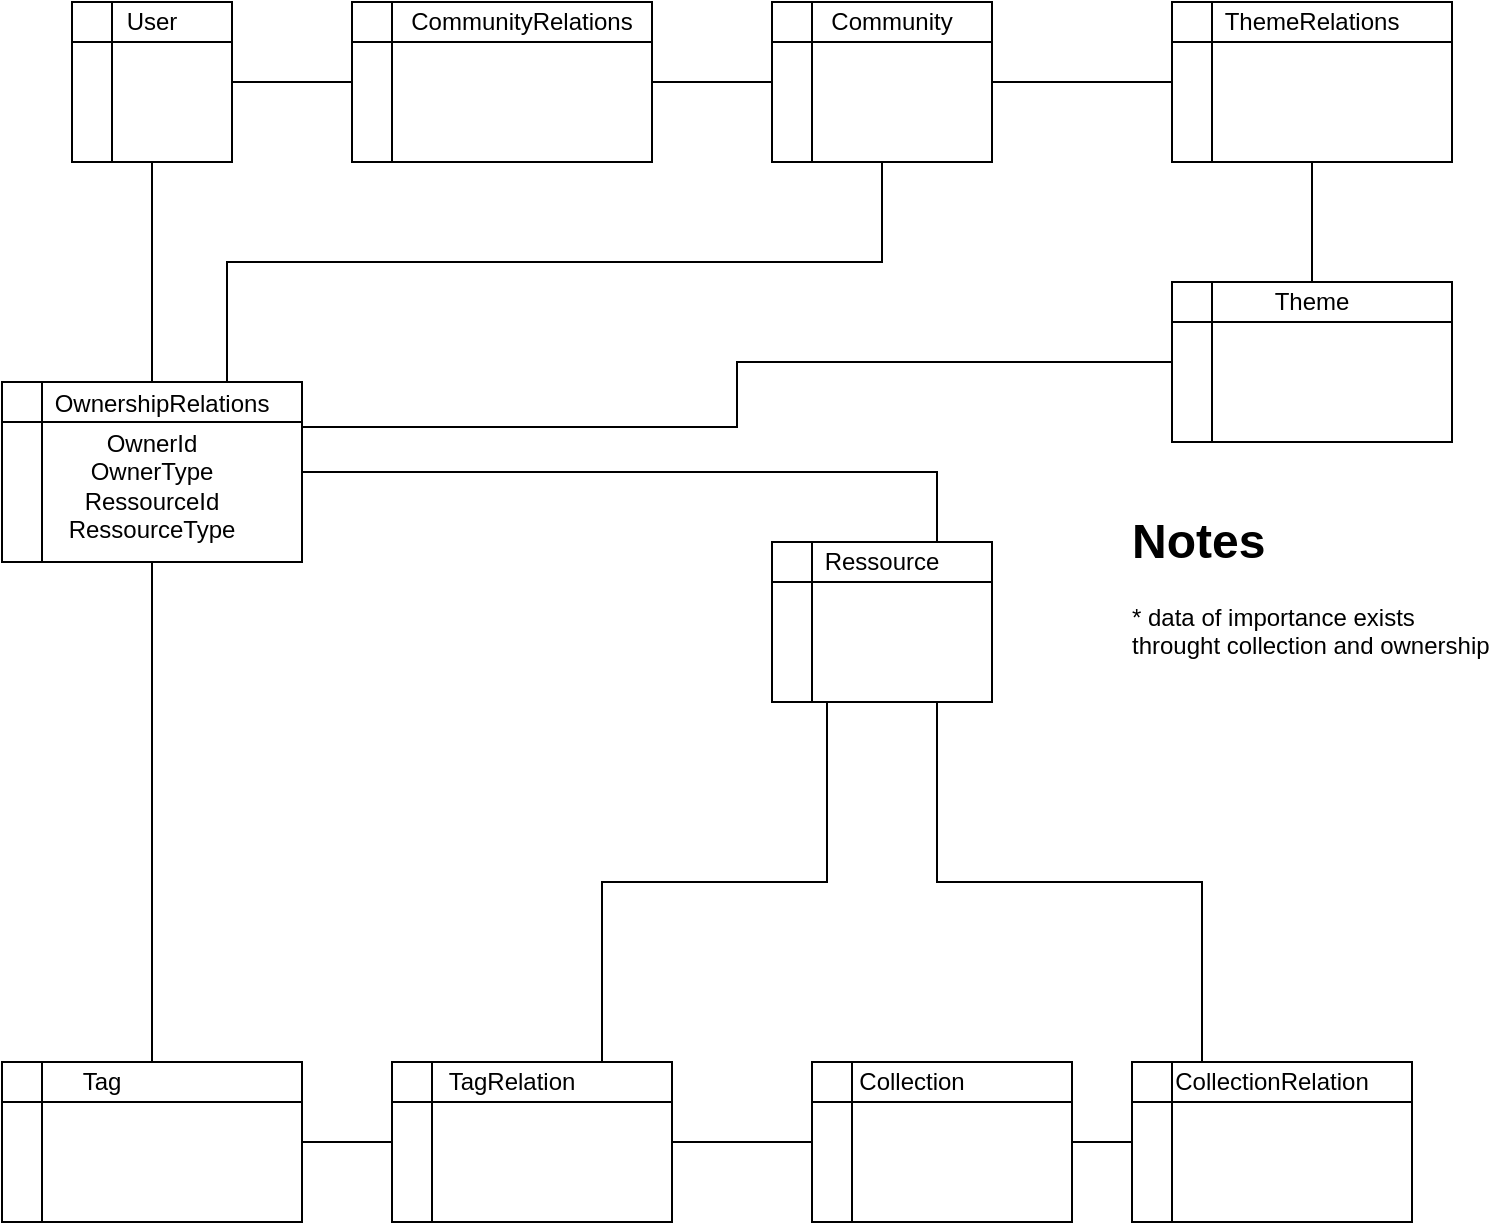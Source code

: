<mxfile version="12.4.2" type="device" pages="4"><diagram id="v6N8Vq3BSwRtMT5j_dZA" name="single-ownership-table"><mxGraphModel dx="1422" dy="816" grid="1" gridSize="10" guides="1" tooltips="1" connect="1" arrows="0" fold="1" page="1" pageScale="1" pageWidth="850" pageHeight="1100" math="0" shadow="0"><root><mxCell id="0"/><mxCell id="1" parent="0"/><mxCell id="pqWX5kSdpRj_YecCh8Ye-24" style="edgeStyle=orthogonalEdgeStyle;rounded=0;orthogonalLoop=1;jettySize=auto;html=1;entryX=0;entryY=0.5;entryDx=0;entryDy=0;endArrow=none;endFill=0;" parent="1" source="pqWX5kSdpRj_YecCh8Ye-12" target="pqWX5kSdpRj_YecCh8Ye-22" edge="1"><mxGeometry relative="1" as="geometry"/></mxCell><mxCell id="pqWX5kSdpRj_YecCh8Ye-16" style="edgeStyle=orthogonalEdgeStyle;rounded=0;orthogonalLoop=1;jettySize=auto;html=1;exitX=0;exitY=0.5;exitDx=0;exitDy=0;entryX=1;entryY=0.5;entryDx=0;entryDy=0;endArrow=none;endFill=0;" parent="1" source="pqWX5kSdpRj_YecCh8Ye-14" target="pqWX5kSdpRj_YecCh8Ye-2" edge="1"><mxGeometry relative="1" as="geometry"/></mxCell><mxCell id="pqWX5kSdpRj_YecCh8Ye-17" style="edgeStyle=orthogonalEdgeStyle;rounded=0;orthogonalLoop=1;jettySize=auto;html=1;exitX=1;exitY=0.5;exitDx=0;exitDy=0;entryX=0;entryY=0.5;entryDx=0;entryDy=0;endArrow=none;endFill=0;" parent="1" source="pqWX5kSdpRj_YecCh8Ye-14" target="pqWX5kSdpRj_YecCh8Ye-12" edge="1"><mxGeometry relative="1" as="geometry"/></mxCell><mxCell id="pqWX5kSdpRj_YecCh8Ye-25" style="edgeStyle=orthogonalEdgeStyle;rounded=0;orthogonalLoop=1;jettySize=auto;html=1;entryX=0.75;entryY=0;entryDx=0;entryDy=0;endArrow=none;endFill=0;" parent="1" source="pqWX5kSdpRj_YecCh8Ye-22" target="pqWX5kSdpRj_YecCh8Ye-19" edge="1"><mxGeometry relative="1" as="geometry"><Array as="points"><mxPoint x="740" y="180"/></Array></mxGeometry></mxCell><mxCell id="pqWX5kSdpRj_YecCh8Ye-37" value="" style="group" parent="1" vertex="1" connectable="0"><mxGeometry x="470" y="10" width="110" height="80" as="geometry"/></mxCell><mxCell id="pqWX5kSdpRj_YecCh8Ye-12" value="" style="shape=internalStorage;whiteSpace=wrap;html=1;backgroundOutline=1;" parent="pqWX5kSdpRj_YecCh8Ye-37" vertex="1"><mxGeometry width="110" height="80" as="geometry"/></mxCell><mxCell id="pqWX5kSdpRj_YecCh8Ye-13" value="Community" style="text;html=1;strokeColor=none;fillColor=none;align=center;verticalAlign=middle;whiteSpace=wrap;rounded=0;" parent="pqWX5kSdpRj_YecCh8Ye-37" vertex="1"><mxGeometry x="40" width="40" height="20" as="geometry"/></mxCell><mxCell id="pqWX5kSdpRj_YecCh8Ye-38" value="" style="group" parent="1" vertex="1" connectable="0"><mxGeometry x="260" y="10" width="150" height="80" as="geometry"/></mxCell><mxCell id="pqWX5kSdpRj_YecCh8Ye-14" value="" style="shape=internalStorage;whiteSpace=wrap;html=1;backgroundOutline=1;" parent="pqWX5kSdpRj_YecCh8Ye-38" vertex="1"><mxGeometry width="150" height="80" as="geometry"/></mxCell><mxCell id="pqWX5kSdpRj_YecCh8Ye-15" value="CommunityRelations" style="text;html=1;strokeColor=none;fillColor=none;align=center;verticalAlign=middle;whiteSpace=wrap;rounded=0;" parent="pqWX5kSdpRj_YecCh8Ye-38" vertex="1"><mxGeometry x="65" width="40" height="20" as="geometry"/></mxCell><mxCell id="pqWX5kSdpRj_YecCh8Ye-39" value="" style="group" parent="1" vertex="1" connectable="0"><mxGeometry x="120" y="10" width="80" height="80" as="geometry"/></mxCell><mxCell id="pqWX5kSdpRj_YecCh8Ye-2" value="" style="shape=internalStorage;whiteSpace=wrap;html=1;backgroundOutline=1;" parent="pqWX5kSdpRj_YecCh8Ye-39" vertex="1"><mxGeometry width="80" height="80" as="geometry"/></mxCell><mxCell id="pqWX5kSdpRj_YecCh8Ye-3" value="User" style="text;html=1;strokeColor=none;fillColor=none;align=center;verticalAlign=middle;whiteSpace=wrap;rounded=0;" parent="pqWX5kSdpRj_YecCh8Ye-39" vertex="1"><mxGeometry x="20" width="40" height="20" as="geometry"/></mxCell><mxCell id="pqWX5kSdpRj_YecCh8Ye-40" value="" style="group" parent="1" vertex="1" connectable="0"><mxGeometry x="670" y="10" width="140" height="80" as="geometry"/></mxCell><mxCell id="pqWX5kSdpRj_YecCh8Ye-22" value="" style="shape=internalStorage;whiteSpace=wrap;html=1;backgroundOutline=1;" parent="pqWX5kSdpRj_YecCh8Ye-40" vertex="1"><mxGeometry width="140" height="80" as="geometry"/></mxCell><mxCell id="pqWX5kSdpRj_YecCh8Ye-23" value="ThemeRelations" style="text;html=1;strokeColor=none;fillColor=none;align=center;verticalAlign=middle;whiteSpace=wrap;rounded=0;" parent="pqWX5kSdpRj_YecCh8Ye-40" vertex="1"><mxGeometry x="50" width="40" height="20" as="geometry"/></mxCell><mxCell id="pqWX5kSdpRj_YecCh8Ye-41" value="" style="group" parent="1" vertex="1" connectable="0"><mxGeometry x="670" y="150" width="140" height="80" as="geometry"/></mxCell><mxCell id="pqWX5kSdpRj_YecCh8Ye-18" value="" style="shape=internalStorage;whiteSpace=wrap;html=1;backgroundOutline=1;" parent="pqWX5kSdpRj_YecCh8Ye-41" vertex="1"><mxGeometry width="140" height="80" as="geometry"/></mxCell><mxCell id="pqWX5kSdpRj_YecCh8Ye-19" value="Theme" style="text;html=1;strokeColor=none;fillColor=none;align=center;verticalAlign=middle;whiteSpace=wrap;rounded=0;" parent="pqWX5kSdpRj_YecCh8Ye-41" vertex="1"><mxGeometry x="50" width="40" height="20" as="geometry"/></mxCell><mxCell id="pqWX5kSdpRj_YecCh8Ye-65" style="edgeStyle=orthogonalEdgeStyle;rounded=0;orthogonalLoop=1;jettySize=auto;html=1;exitX=0.75;exitY=0;exitDx=0;exitDy=0;entryX=0.5;entryY=0;entryDx=0;entryDy=0;endArrow=none;endFill=0;" parent="pqWX5kSdpRj_YecCh8Ye-41" source="pqWX5kSdpRj_YecCh8Ye-19" target="pqWX5kSdpRj_YecCh8Ye-19" edge="1"><mxGeometry relative="1" as="geometry"/></mxCell><mxCell id="pqWX5kSdpRj_YecCh8Ye-44" value="" style="group" parent="1" vertex="1" connectable="0"><mxGeometry x="650" y="540" width="140" height="80" as="geometry"/></mxCell><mxCell id="pqWX5kSdpRj_YecCh8Ye-32" value="" style="shape=internalStorage;whiteSpace=wrap;html=1;backgroundOutline=1;" parent="pqWX5kSdpRj_YecCh8Ye-44" vertex="1"><mxGeometry width="140" height="80" as="geometry"/></mxCell><mxCell id="pqWX5kSdpRj_YecCh8Ye-33" value="CollectionRelation" style="text;html=1;strokeColor=none;fillColor=none;align=center;verticalAlign=middle;whiteSpace=wrap;rounded=0;" parent="pqWX5kSdpRj_YecCh8Ye-44" vertex="1"><mxGeometry x="50" width="40" height="20" as="geometry"/></mxCell><mxCell id="pqWX5kSdpRj_YecCh8Ye-45" value="" style="group" parent="1" vertex="1" connectable="0"><mxGeometry x="490" y="540" width="130" height="80" as="geometry"/></mxCell><mxCell id="pqWX5kSdpRj_YecCh8Ye-30" value="" style="shape=internalStorage;whiteSpace=wrap;html=1;backgroundOutline=1;" parent="pqWX5kSdpRj_YecCh8Ye-45" vertex="1"><mxGeometry width="130" height="80" as="geometry"/></mxCell><mxCell id="pqWX5kSdpRj_YecCh8Ye-31" value="Collection" style="text;html=1;strokeColor=none;fillColor=none;align=center;verticalAlign=middle;whiteSpace=wrap;rounded=0;" parent="pqWX5kSdpRj_YecCh8Ye-45" vertex="1"><mxGeometry x="30" width="40" height="20" as="geometry"/></mxCell><mxCell id="pqWX5kSdpRj_YecCh8Ye-46" value="" style="group" parent="1" vertex="1" connectable="0"><mxGeometry x="280" y="540" width="140" height="80" as="geometry"/></mxCell><mxCell id="pqWX5kSdpRj_YecCh8Ye-28" value="" style="shape=internalStorage;whiteSpace=wrap;html=1;backgroundOutline=1;" parent="pqWX5kSdpRj_YecCh8Ye-46" vertex="1"><mxGeometry width="140" height="80" as="geometry"/></mxCell><mxCell id="pqWX5kSdpRj_YecCh8Ye-29" value="TagRelation" style="text;html=1;strokeColor=none;fillColor=none;align=center;verticalAlign=middle;whiteSpace=wrap;rounded=0;" parent="pqWX5kSdpRj_YecCh8Ye-46" vertex="1"><mxGeometry x="40" width="40" height="20" as="geometry"/></mxCell><mxCell id="pqWX5kSdpRj_YecCh8Ye-47" value="" style="group" parent="1" vertex="1" connectable="0"><mxGeometry x="85" y="540" width="150" height="80" as="geometry"/></mxCell><mxCell id="pqWX5kSdpRj_YecCh8Ye-26" value="" style="shape=internalStorage;whiteSpace=wrap;html=1;backgroundOutline=1;" parent="pqWX5kSdpRj_YecCh8Ye-47" vertex="1"><mxGeometry width="150" height="80" as="geometry"/></mxCell><mxCell id="pqWX5kSdpRj_YecCh8Ye-27" value="Tag" style="text;html=1;strokeColor=none;fillColor=none;align=center;verticalAlign=middle;whiteSpace=wrap;rounded=0;" parent="pqWX5kSdpRj_YecCh8Ye-47" vertex="1"><mxGeometry x="30" width="40" height="20" as="geometry"/></mxCell><mxCell id="pqWX5kSdpRj_YecCh8Ye-52" style="edgeStyle=orthogonalEdgeStyle;rounded=0;orthogonalLoop=1;jettySize=auto;html=1;exitX=0;exitY=0.5;exitDx=0;exitDy=0;entryX=1;entryY=0.5;entryDx=0;entryDy=0;endArrow=none;endFill=0;" parent="1" source="pqWX5kSdpRj_YecCh8Ye-32" target="pqWX5kSdpRj_YecCh8Ye-30" edge="1"><mxGeometry relative="1" as="geometry"/></mxCell><mxCell id="pqWX5kSdpRj_YecCh8Ye-54" style="edgeStyle=orthogonalEdgeStyle;rounded=0;orthogonalLoop=1;jettySize=auto;html=1;exitX=0.25;exitY=0;exitDx=0;exitDy=0;entryX=0.75;entryY=1;entryDx=0;entryDy=0;endArrow=none;endFill=0;" parent="1" source="pqWX5kSdpRj_YecCh8Ye-32" target="pqWX5kSdpRj_YecCh8Ye-4" edge="1"><mxGeometry relative="1" as="geometry"/></mxCell><mxCell id="pqWX5kSdpRj_YecCh8Ye-55" style="edgeStyle=orthogonalEdgeStyle;rounded=0;orthogonalLoop=1;jettySize=auto;html=1;exitX=0.25;exitY=1;exitDx=0;exitDy=0;entryX=0.75;entryY=0;entryDx=0;entryDy=0;endArrow=none;endFill=0;" parent="1" source="pqWX5kSdpRj_YecCh8Ye-4" target="pqWX5kSdpRj_YecCh8Ye-28" edge="1"><mxGeometry relative="1" as="geometry"/></mxCell><mxCell id="pqWX5kSdpRj_YecCh8Ye-56" style="edgeStyle=orthogonalEdgeStyle;rounded=0;orthogonalLoop=1;jettySize=auto;html=1;exitX=1;exitY=0.5;exitDx=0;exitDy=0;entryX=0;entryY=0.5;entryDx=0;entryDy=0;endArrow=none;endFill=0;" parent="1" source="pqWX5kSdpRj_YecCh8Ye-28" target="pqWX5kSdpRj_YecCh8Ye-30" edge="1"><mxGeometry relative="1" as="geometry"/></mxCell><mxCell id="pqWX5kSdpRj_YecCh8Ye-57" style="edgeStyle=orthogonalEdgeStyle;rounded=0;orthogonalLoop=1;jettySize=auto;html=1;exitX=1;exitY=0.5;exitDx=0;exitDy=0;entryX=0;entryY=0.5;entryDx=0;entryDy=0;endArrow=none;endFill=0;" parent="1" source="pqWX5kSdpRj_YecCh8Ye-26" target="pqWX5kSdpRj_YecCh8Ye-28" edge="1"><mxGeometry relative="1" as="geometry"/></mxCell><mxCell id="pqWX5kSdpRj_YecCh8Ye-64" value="&lt;h1&gt;Notes&lt;/h1&gt;&lt;p&gt;* data of importance exists throught collection and ownership&lt;/p&gt;" style="text;html=1;strokeColor=none;fillColor=none;spacing=5;spacingTop=-20;whiteSpace=wrap;overflow=hidden;rounded=0;" parent="1" vertex="1"><mxGeometry x="645" y="260" width="190" height="120" as="geometry"/></mxCell><mxCell id="nQwYgW4W9R_cIeJfVLbZ-4" value="" style="group" parent="1" vertex="1" connectable="0"><mxGeometry x="85" y="200" width="150" height="90" as="geometry"/></mxCell><mxCell id="nQwYgW4W9R_cIeJfVLbZ-3" value="" style="group" parent="nQwYgW4W9R_cIeJfVLbZ-4" vertex="1" connectable="0"><mxGeometry width="150" height="90" as="geometry"/></mxCell><mxCell id="nQwYgW4W9R_cIeJfVLbZ-1" value="&lt;br&gt;OwnerId&lt;br&gt;OwnerType&lt;br&gt;RessourceId&lt;br&gt;RessourceType" style="shape=internalStorage;whiteSpace=wrap;html=1;backgroundOutline=1;" parent="nQwYgW4W9R_cIeJfVLbZ-3" vertex="1"><mxGeometry width="150" height="90" as="geometry"/></mxCell><mxCell id="nQwYgW4W9R_cIeJfVLbZ-2" value="OwnershipRelations" style="text;html=1;strokeColor=none;fillColor=none;align=center;verticalAlign=middle;whiteSpace=wrap;rounded=0;" parent="nQwYgW4W9R_cIeJfVLbZ-3" vertex="1"><mxGeometry x="60" width="40" height="22.5" as="geometry"/></mxCell><mxCell id="nQwYgW4W9R_cIeJfVLbZ-5" style="edgeStyle=orthogonalEdgeStyle;rounded=0;orthogonalLoop=1;jettySize=auto;html=1;exitX=0.5;exitY=1;exitDx=0;exitDy=0;endArrow=none;endFill=0;" parent="1" source="pqWX5kSdpRj_YecCh8Ye-2" edge="1"><mxGeometry relative="1" as="geometry"><mxPoint x="160" y="200" as="targetPoint"/></mxGeometry></mxCell><mxCell id="nQwYgW4W9R_cIeJfVLbZ-6" style="edgeStyle=orthogonalEdgeStyle;rounded=0;orthogonalLoop=1;jettySize=auto;html=1;exitX=0.5;exitY=0;exitDx=0;exitDy=0;entryX=0.5;entryY=1;entryDx=0;entryDy=0;endArrow=none;endFill=0;" parent="1" source="pqWX5kSdpRj_YecCh8Ye-26" target="nQwYgW4W9R_cIeJfVLbZ-1" edge="1"><mxGeometry relative="1" as="geometry"><Array as="points"><mxPoint x="160" y="540"/></Array></mxGeometry></mxCell><mxCell id="nQwYgW4W9R_cIeJfVLbZ-7" style="edgeStyle=orthogonalEdgeStyle;rounded=0;orthogonalLoop=1;jettySize=auto;html=1;exitX=0.75;exitY=0;exitDx=0;exitDy=0;endArrow=none;endFill=0;" parent="1" source="nQwYgW4W9R_cIeJfVLbZ-1" target="pqWX5kSdpRj_YecCh8Ye-12" edge="1"><mxGeometry relative="1" as="geometry"><Array as="points"><mxPoint x="198" y="140"/><mxPoint x="525" y="140"/></Array></mxGeometry></mxCell><mxCell id="nQwYgW4W9R_cIeJfVLbZ-8" style="edgeStyle=orthogonalEdgeStyle;rounded=0;orthogonalLoop=1;jettySize=auto;html=1;exitX=1;exitY=0.5;exitDx=0;exitDy=0;endArrow=none;endFill=0;entryX=0.75;entryY=0;entryDx=0;entryDy=0;" parent="1" source="nQwYgW4W9R_cIeJfVLbZ-1" target="pqWX5kSdpRj_YecCh8Ye-4" edge="1"><mxGeometry relative="1" as="geometry"><mxPoint x="520" y="245" as="targetPoint"/></mxGeometry></mxCell><mxCell id="nQwYgW4W9R_cIeJfVLbZ-9" value="" style="group" parent="1" vertex="1" connectable="0"><mxGeometry x="470" y="280" width="110" height="80" as="geometry"/></mxCell><mxCell id="ZPOdEApVJk_QrhiPprMP-35" value="" style="group" parent="nQwYgW4W9R_cIeJfVLbZ-9" vertex="1" connectable="0"><mxGeometry width="110" height="80" as="geometry"/></mxCell><mxCell id="pqWX5kSdpRj_YecCh8Ye-42" value="" style="group" parent="ZPOdEApVJk_QrhiPprMP-35" vertex="1" connectable="0"><mxGeometry width="110" height="80" as="geometry"/></mxCell><mxCell id="pqWX5kSdpRj_YecCh8Ye-4" value="" style="shape=internalStorage;whiteSpace=wrap;html=1;backgroundOutline=1;" parent="pqWX5kSdpRj_YecCh8Ye-42" vertex="1"><mxGeometry width="110" height="80" as="geometry"/></mxCell><mxCell id="pqWX5kSdpRj_YecCh8Ye-5" value="Ressource" style="text;html=1;strokeColor=none;fillColor=none;align=center;verticalAlign=middle;whiteSpace=wrap;rounded=0;" parent="pqWX5kSdpRj_YecCh8Ye-42" vertex="1"><mxGeometry x="35" width="40" height="20" as="geometry"/></mxCell><mxCell id="nQwYgW4W9R_cIeJfVLbZ-10" style="edgeStyle=orthogonalEdgeStyle;rounded=0;orthogonalLoop=1;jettySize=auto;html=1;exitX=0;exitY=0.5;exitDx=0;exitDy=0;entryX=1;entryY=0.25;entryDx=0;entryDy=0;endArrow=none;endFill=0;" parent="1" source="pqWX5kSdpRj_YecCh8Ye-18" target="nQwYgW4W9R_cIeJfVLbZ-1" edge="1"><mxGeometry relative="1" as="geometry"/></mxCell></root></mxGraphModel></diagram><diagram id="t3cZwwtL8ryA52vTDxTE" name="many-relation-tables"><mxGraphModel dx="2272" dy="827" grid="1" gridSize="10" guides="1" tooltips="1" connect="1" arrows="1" fold="1" page="1" pageScale="1" pageWidth="850" pageHeight="1100" math="0" shadow="0"><root><mxCell id="jodjfH8vtEPQphbu1ZLE-0"/><mxCell id="jodjfH8vtEPQphbu1ZLE-1" parent="jodjfH8vtEPQphbu1ZLE-0"/><mxCell id="TPpuw8hHz1RnuwuBv4Gd-0" style="edgeStyle=orthogonalEdgeStyle;rounded=0;orthogonalLoop=1;jettySize=auto;html=1;entryX=0;entryY=0.5;entryDx=0;entryDy=0;endArrow=none;endFill=0;" edge="1" parent="jodjfH8vtEPQphbu1ZLE-1" source="TPpuw8hHz1RnuwuBv4Gd-5" target="TPpuw8hHz1RnuwuBv4Gd-14"><mxGeometry relative="1" as="geometry"/></mxCell><mxCell id="TPpuw8hHz1RnuwuBv4Gd-1" style="edgeStyle=orthogonalEdgeStyle;rounded=0;orthogonalLoop=1;jettySize=auto;html=1;exitX=0;exitY=0.5;exitDx=0;exitDy=0;entryX=1;entryY=0.5;entryDx=0;entryDy=0;endArrow=none;endFill=0;" edge="1" parent="jodjfH8vtEPQphbu1ZLE-1" source="TPpuw8hHz1RnuwuBv4Gd-8" target="TPpuw8hHz1RnuwuBv4Gd-11"><mxGeometry relative="1" as="geometry"/></mxCell><mxCell id="TPpuw8hHz1RnuwuBv4Gd-2" style="edgeStyle=orthogonalEdgeStyle;rounded=0;orthogonalLoop=1;jettySize=auto;html=1;exitX=1;exitY=0.5;exitDx=0;exitDy=0;entryX=0;entryY=0.5;entryDx=0;entryDy=0;endArrow=none;endFill=0;" edge="1" parent="jodjfH8vtEPQphbu1ZLE-1" source="TPpuw8hHz1RnuwuBv4Gd-8" target="TPpuw8hHz1RnuwuBv4Gd-5"><mxGeometry relative="1" as="geometry"/></mxCell><mxCell id="TPpuw8hHz1RnuwuBv4Gd-3" style="edgeStyle=orthogonalEdgeStyle;rounded=0;orthogonalLoop=1;jettySize=auto;html=1;entryX=0.75;entryY=0;entryDx=0;entryDy=0;endArrow=none;endFill=0;" edge="1" parent="jodjfH8vtEPQphbu1ZLE-1" source="TPpuw8hHz1RnuwuBv4Gd-14" target="TPpuw8hHz1RnuwuBv4Gd-18"><mxGeometry relative="1" as="geometry"><Array as="points"><mxPoint x="740" y="180"/></Array></mxGeometry></mxCell><mxCell id="TPpuw8hHz1RnuwuBv4Gd-4" value="" style="group" vertex="1" connectable="0" parent="jodjfH8vtEPQphbu1ZLE-1"><mxGeometry x="470" y="10" width="110" height="80" as="geometry"/></mxCell><mxCell id="TPpuw8hHz1RnuwuBv4Gd-5" value="" style="shape=internalStorage;whiteSpace=wrap;html=1;backgroundOutline=1;" vertex="1" parent="TPpuw8hHz1RnuwuBv4Gd-4"><mxGeometry width="110" height="80" as="geometry"/></mxCell><mxCell id="TPpuw8hHz1RnuwuBv4Gd-6" value="Community" style="text;html=1;strokeColor=none;fillColor=none;align=center;verticalAlign=middle;whiteSpace=wrap;rounded=0;" vertex="1" parent="TPpuw8hHz1RnuwuBv4Gd-4"><mxGeometry x="40" width="40" height="20" as="geometry"/></mxCell><mxCell id="TPpuw8hHz1RnuwuBv4Gd-7" value="" style="group" vertex="1" connectable="0" parent="jodjfH8vtEPQphbu1ZLE-1"><mxGeometry x="260" y="10" width="150" height="80" as="geometry"/></mxCell><mxCell id="TPpuw8hHz1RnuwuBv4Gd-8" value="isAdmin: Boolean" style="shape=internalStorage;whiteSpace=wrap;html=1;backgroundOutline=1;" vertex="1" parent="TPpuw8hHz1RnuwuBv4Gd-7"><mxGeometry width="150" height="80" as="geometry"/></mxCell><mxCell id="TPpuw8hHz1RnuwuBv4Gd-9" value="CommunityRelations" style="text;html=1;strokeColor=none;fillColor=none;align=center;verticalAlign=middle;whiteSpace=wrap;rounded=0;" vertex="1" parent="TPpuw8hHz1RnuwuBv4Gd-7"><mxGeometry x="65" width="40" height="20" as="geometry"/></mxCell><mxCell id="TPpuw8hHz1RnuwuBv4Gd-10" value="" style="group" vertex="1" connectable="0" parent="jodjfH8vtEPQphbu1ZLE-1"><mxGeometry x="120" y="10" width="80" height="80" as="geometry"/></mxCell><mxCell id="TPpuw8hHz1RnuwuBv4Gd-11" value="" style="shape=internalStorage;whiteSpace=wrap;html=1;backgroundOutline=1;" vertex="1" parent="TPpuw8hHz1RnuwuBv4Gd-10"><mxGeometry width="80" height="80" as="geometry"/></mxCell><mxCell id="TPpuw8hHz1RnuwuBv4Gd-12" value="User" style="text;html=1;strokeColor=none;fillColor=none;align=center;verticalAlign=middle;whiteSpace=wrap;rounded=0;" vertex="1" parent="TPpuw8hHz1RnuwuBv4Gd-10"><mxGeometry x="20" width="40" height="20" as="geometry"/></mxCell><mxCell id="TPpuw8hHz1RnuwuBv4Gd-13" value="" style="group" vertex="1" connectable="0" parent="jodjfH8vtEPQphbu1ZLE-1"><mxGeometry x="670" y="10" width="140" height="80" as="geometry"/></mxCell><mxCell id="TPpuw8hHz1RnuwuBv4Gd-14" value="isAdmin: Boolean" style="shape=internalStorage;whiteSpace=wrap;html=1;backgroundOutline=1;" vertex="1" parent="TPpuw8hHz1RnuwuBv4Gd-13"><mxGeometry width="140" height="80" as="geometry"/></mxCell><mxCell id="TPpuw8hHz1RnuwuBv4Gd-15" value="ThemeRelations" style="text;html=1;strokeColor=none;fillColor=none;align=center;verticalAlign=middle;whiteSpace=wrap;rounded=0;" vertex="1" parent="TPpuw8hHz1RnuwuBv4Gd-13"><mxGeometry x="50" width="40" height="20" as="geometry"/></mxCell><mxCell id="TPpuw8hHz1RnuwuBv4Gd-16" value="" style="group" vertex="1" connectable="0" parent="jodjfH8vtEPQphbu1ZLE-1"><mxGeometry x="670" y="150" width="140" height="80" as="geometry"/></mxCell><mxCell id="TPpuw8hHz1RnuwuBv4Gd-17" value="" style="shape=internalStorage;whiteSpace=wrap;html=1;backgroundOutline=1;" vertex="1" parent="TPpuw8hHz1RnuwuBv4Gd-16"><mxGeometry width="140" height="80" as="geometry"/></mxCell><mxCell id="TPpuw8hHz1RnuwuBv4Gd-18" value="Theme" style="text;html=1;strokeColor=none;fillColor=none;align=center;verticalAlign=middle;whiteSpace=wrap;rounded=0;" vertex="1" parent="TPpuw8hHz1RnuwuBv4Gd-16"><mxGeometry x="50" width="40" height="20" as="geometry"/></mxCell><mxCell id="TPpuw8hHz1RnuwuBv4Gd-19" style="edgeStyle=orthogonalEdgeStyle;rounded=0;orthogonalLoop=1;jettySize=auto;html=1;exitX=0.75;exitY=0;exitDx=0;exitDy=0;entryX=0.5;entryY=0;entryDx=0;entryDy=0;endArrow=none;endFill=0;" edge="1" parent="TPpuw8hHz1RnuwuBv4Gd-16" source="TPpuw8hHz1RnuwuBv4Gd-18" target="TPpuw8hHz1RnuwuBv4Gd-18"><mxGeometry relative="1" as="geometry"/></mxCell><mxCell id="TPpuw8hHz1RnuwuBv4Gd-20" value="" style="group" vertex="1" connectable="0" parent="jodjfH8vtEPQphbu1ZLE-1"><mxGeometry x="650" y="540" width="140" height="80" as="geometry"/></mxCell><mxCell id="TPpuw8hHz1RnuwuBv4Gd-21" value="" style="shape=internalStorage;whiteSpace=wrap;html=1;backgroundOutline=1;" vertex="1" parent="TPpuw8hHz1RnuwuBv4Gd-20"><mxGeometry width="140" height="80" as="geometry"/></mxCell><mxCell id="TPpuw8hHz1RnuwuBv4Gd-22" value="CollectionRelation" style="text;html=1;strokeColor=none;fillColor=none;align=center;verticalAlign=middle;whiteSpace=wrap;rounded=0;" vertex="1" parent="TPpuw8hHz1RnuwuBv4Gd-20"><mxGeometry x="50" width="40" height="20" as="geometry"/></mxCell><mxCell id="TPpuw8hHz1RnuwuBv4Gd-23" value="" style="group" vertex="1" connectable="0" parent="jodjfH8vtEPQphbu1ZLE-1"><mxGeometry x="490" y="540" width="130" height="80" as="geometry"/></mxCell><mxCell id="TPpuw8hHz1RnuwuBv4Gd-24" value="" style="shape=internalStorage;whiteSpace=wrap;html=1;backgroundOutline=1;" vertex="1" parent="TPpuw8hHz1RnuwuBv4Gd-23"><mxGeometry width="130" height="80" as="geometry"/></mxCell><mxCell id="TPpuw8hHz1RnuwuBv4Gd-25" value="Collection" style="text;html=1;strokeColor=none;fillColor=none;align=center;verticalAlign=middle;whiteSpace=wrap;rounded=0;" vertex="1" parent="TPpuw8hHz1RnuwuBv4Gd-23"><mxGeometry x="30" width="40" height="20" as="geometry"/></mxCell><mxCell id="TPpuw8hHz1RnuwuBv4Gd-26" value="" style="group" vertex="1" connectable="0" parent="jodjfH8vtEPQphbu1ZLE-1"><mxGeometry x="280" y="540" width="140" height="80" as="geometry"/></mxCell><mxCell id="TPpuw8hHz1RnuwuBv4Gd-27" value="" style="shape=internalStorage;whiteSpace=wrap;html=1;backgroundOutline=1;" vertex="1" parent="TPpuw8hHz1RnuwuBv4Gd-26"><mxGeometry width="140" height="80" as="geometry"/></mxCell><mxCell id="TPpuw8hHz1RnuwuBv4Gd-28" value="TagRelation" style="text;html=1;strokeColor=none;fillColor=none;align=center;verticalAlign=middle;whiteSpace=wrap;rounded=0;" vertex="1" parent="TPpuw8hHz1RnuwuBv4Gd-26"><mxGeometry x="40" width="40" height="20" as="geometry"/></mxCell><mxCell id="TPpuw8hHz1RnuwuBv4Gd-29" value="" style="group" vertex="1" connectable="0" parent="jodjfH8vtEPQphbu1ZLE-1"><mxGeometry x="100" y="540" width="150" height="80" as="geometry"/></mxCell><mxCell id="TPpuw8hHz1RnuwuBv4Gd-30" value="" style="shape=internalStorage;whiteSpace=wrap;html=1;backgroundOutline=1;" vertex="1" parent="TPpuw8hHz1RnuwuBv4Gd-29"><mxGeometry width="150" height="80" as="geometry"/></mxCell><mxCell id="TPpuw8hHz1RnuwuBv4Gd-31" value="Tag" style="text;html=1;strokeColor=none;fillColor=none;align=center;verticalAlign=middle;whiteSpace=wrap;rounded=0;" vertex="1" parent="TPpuw8hHz1RnuwuBv4Gd-29"><mxGeometry x="30" width="40" height="20" as="geometry"/></mxCell><mxCell id="TPpuw8hHz1RnuwuBv4Gd-32" style="edgeStyle=orthogonalEdgeStyle;rounded=0;orthogonalLoop=1;jettySize=auto;html=1;exitX=0;exitY=0.5;exitDx=0;exitDy=0;entryX=1;entryY=0.5;entryDx=0;entryDy=0;endArrow=none;endFill=0;" edge="1" parent="jodjfH8vtEPQphbu1ZLE-1" source="TPpuw8hHz1RnuwuBv4Gd-21" target="TPpuw8hHz1RnuwuBv4Gd-24"><mxGeometry relative="1" as="geometry"/></mxCell><mxCell id="TPpuw8hHz1RnuwuBv4Gd-33" style="edgeStyle=orthogonalEdgeStyle;rounded=0;orthogonalLoop=1;jettySize=auto;html=1;exitX=0.25;exitY=0;exitDx=0;exitDy=0;entryX=0.75;entryY=1;entryDx=0;entryDy=0;endArrow=none;endFill=0;" edge="1" parent="jodjfH8vtEPQphbu1ZLE-1" source="TPpuw8hHz1RnuwuBv4Gd-21" target="TPpuw8hHz1RnuwuBv4Gd-70"><mxGeometry relative="1" as="geometry"/></mxCell><mxCell id="TPpuw8hHz1RnuwuBv4Gd-34" style="edgeStyle=orthogonalEdgeStyle;rounded=0;orthogonalLoop=1;jettySize=auto;html=1;exitX=0.25;exitY=1;exitDx=0;exitDy=0;entryX=0.75;entryY=0;entryDx=0;entryDy=0;endArrow=none;endFill=0;" edge="1" parent="jodjfH8vtEPQphbu1ZLE-1" source="TPpuw8hHz1RnuwuBv4Gd-70" target="TPpuw8hHz1RnuwuBv4Gd-27"><mxGeometry relative="1" as="geometry"/></mxCell><mxCell id="TPpuw8hHz1RnuwuBv4Gd-35" style="edgeStyle=orthogonalEdgeStyle;rounded=0;orthogonalLoop=1;jettySize=auto;html=1;exitX=1;exitY=0.5;exitDx=0;exitDy=0;entryX=0;entryY=0.5;entryDx=0;entryDy=0;endArrow=none;endFill=0;" edge="1" parent="jodjfH8vtEPQphbu1ZLE-1" source="TPpuw8hHz1RnuwuBv4Gd-27" target="TPpuw8hHz1RnuwuBv4Gd-24"><mxGeometry relative="1" as="geometry"/></mxCell><mxCell id="TPpuw8hHz1RnuwuBv4Gd-36" style="edgeStyle=orthogonalEdgeStyle;rounded=0;orthogonalLoop=1;jettySize=auto;html=1;exitX=1;exitY=0.5;exitDx=0;exitDy=0;entryX=0;entryY=0.5;entryDx=0;entryDy=0;endArrow=none;endFill=0;" edge="1" parent="jodjfH8vtEPQphbu1ZLE-1" source="TPpuw8hHz1RnuwuBv4Gd-30" target="TPpuw8hHz1RnuwuBv4Gd-27"><mxGeometry relative="1" as="geometry"/></mxCell><mxCell id="TPpuw8hHz1RnuwuBv4Gd-37" value="&lt;h1&gt;Notes&lt;/h1&gt;&lt;p&gt;* data of importance exists throught collection and ownership&lt;/p&gt;" style="text;html=1;strokeColor=none;fillColor=none;spacing=5;spacingTop=-20;whiteSpace=wrap;overflow=hidden;rounded=0;" vertex="1" parent="jodjfH8vtEPQphbu1ZLE-1"><mxGeometry x="645" y="260" width="190" height="120" as="geometry"/></mxCell><mxCell id="TPpuw8hHz1RnuwuBv4Gd-38" value="" style="group" vertex="1" connectable="0" parent="jodjfH8vtEPQphbu1ZLE-1"><mxGeometry x="-160" y="340" width="190" height="90" as="geometry"/></mxCell><mxCell id="TPpuw8hHz1RnuwuBv4Gd-39" value="" style="group" vertex="1" connectable="0" parent="TPpuw8hHz1RnuwuBv4Gd-38"><mxGeometry width="190" height="90" as="geometry"/></mxCell><mxCell id="TPpuw8hHz1RnuwuBv4Gd-40" value="&lt;br&gt;OwnerId: Int&lt;br&gt;RessourceId: Int" style="shape=internalStorage;whiteSpace=wrap;html=1;backgroundOutline=1;" vertex="1" parent="TPpuw8hHz1RnuwuBv4Gd-39"><mxGeometry x="-20" width="220" height="90" as="geometry"/></mxCell><mxCell id="TPpuw8hHz1RnuwuBv4Gd-41" value="CommunityOwnsCollectionRelations" style="text;html=1;strokeColor=none;fillColor=none;align=center;verticalAlign=middle;whiteSpace=wrap;rounded=0;" vertex="1" parent="TPpuw8hHz1RnuwuBv4Gd-39"><mxGeometry x="70" width="65.71" height="22.5" as="geometry"/></mxCell><mxCell id="TPpuw8hHz1RnuwuBv4Gd-42" value="" style="group" vertex="1" connectable="0" parent="jodjfH8vtEPQphbu1ZLE-1"><mxGeometry x="-175" y="120" width="220" height="90" as="geometry"/></mxCell><mxCell id="TPpuw8hHz1RnuwuBv4Gd-43" value="" style="group" vertex="1" connectable="0" parent="TPpuw8hHz1RnuwuBv4Gd-42"><mxGeometry width="220" height="90" as="geometry"/></mxCell><mxCell id="TPpuw8hHz1RnuwuBv4Gd-44" value="&lt;br&gt;OwnerId: Int&lt;br&gt;RessourceId: Int" style="shape=internalStorage;whiteSpace=wrap;html=1;backgroundOutline=1;" vertex="1" parent="TPpuw8hHz1RnuwuBv4Gd-43"><mxGeometry width="220" height="90" as="geometry"/></mxCell><mxCell id="TPpuw8hHz1RnuwuBv4Gd-45" value="UserOwnsCollectionRelations" style="text;html=1;strokeColor=none;fillColor=none;align=center;verticalAlign=middle;whiteSpace=wrap;rounded=0;" vertex="1" parent="TPpuw8hHz1RnuwuBv4Gd-43"><mxGeometry x="81.053" width="76.085" height="22.5" as="geometry"/></mxCell><mxCell id="TPpuw8hHz1RnuwuBv4Gd-46" value="" style="group" vertex="1" connectable="0" parent="jodjfH8vtEPQphbu1ZLE-1"><mxGeometry x="-150" y="5" width="170" height="90" as="geometry"/></mxCell><mxCell id="TPpuw8hHz1RnuwuBv4Gd-47" value="" style="group" vertex="1" connectable="0" parent="TPpuw8hHz1RnuwuBv4Gd-46"><mxGeometry width="170" height="90" as="geometry"/></mxCell><mxCell id="TPpuw8hHz1RnuwuBv4Gd-48" value="&lt;br&gt;OwnerId: Int&lt;br&gt;RessourceId: Int" style="shape=internalStorage;whiteSpace=wrap;html=1;backgroundOutline=1;" vertex="1" parent="TPpuw8hHz1RnuwuBv4Gd-47"><mxGeometry width="170" height="90" as="geometry"/></mxCell><mxCell id="TPpuw8hHz1RnuwuBv4Gd-49" value="UserOwnsTagRelations" style="text;html=1;strokeColor=none;fillColor=none;align=center;verticalAlign=middle;whiteSpace=wrap;rounded=0;" vertex="1" parent="TPpuw8hHz1RnuwuBv4Gd-47"><mxGeometry x="72.857" width="48.571" height="22.5" as="geometry"/></mxCell><mxCell id="TPpuw8hHz1RnuwuBv4Gd-50" value="" style="group" vertex="1" connectable="0" parent="jodjfH8vtEPQphbu1ZLE-1"><mxGeometry x="-160" y="440" width="190" height="90" as="geometry"/></mxCell><mxCell id="TPpuw8hHz1RnuwuBv4Gd-51" value="" style="group" vertex="1" connectable="0" parent="TPpuw8hHz1RnuwuBv4Gd-50"><mxGeometry width="190" height="90" as="geometry"/></mxCell><mxCell id="TPpuw8hHz1RnuwuBv4Gd-52" value="&lt;br&gt;OwnerId: Int&lt;br&gt;RessourceId: Int" style="shape=internalStorage;whiteSpace=wrap;html=1;backgroundOutline=1;" vertex="1" parent="TPpuw8hHz1RnuwuBv4Gd-51"><mxGeometry width="190" height="90" as="geometry"/></mxCell><mxCell id="TPpuw8hHz1RnuwuBv4Gd-53" value="CommunityOwnsTagRelations" style="text;html=1;strokeColor=none;fillColor=none;align=center;verticalAlign=middle;whiteSpace=wrap;rounded=0;" vertex="1" parent="TPpuw8hHz1RnuwuBv4Gd-51"><mxGeometry x="70" width="65.71" height="22.5" as="geometry"/></mxCell><mxCell id="TPpuw8hHz1RnuwuBv4Gd-54" value="" style="group" vertex="1" connectable="0" parent="jodjfH8vtEPQphbu1ZLE-1"><mxGeometry x="-175" y="230" width="220" height="90" as="geometry"/></mxCell><mxCell id="TPpuw8hHz1RnuwuBv4Gd-55" value="" style="group" vertex="1" connectable="0" parent="TPpuw8hHz1RnuwuBv4Gd-54"><mxGeometry width="220" height="90" as="geometry"/></mxCell><mxCell id="TPpuw8hHz1RnuwuBv4Gd-56" value="&lt;br&gt;OwnerId: Int&lt;br&gt;RessourceId: Int" style="shape=internalStorage;whiteSpace=wrap;html=1;backgroundOutline=1;" vertex="1" parent="TPpuw8hHz1RnuwuBv4Gd-55"><mxGeometry width="220" height="90" as="geometry"/></mxCell><mxCell id="TPpuw8hHz1RnuwuBv4Gd-57" value="UserOwnsRessourceRelations" style="text;html=1;strokeColor=none;fillColor=none;align=center;verticalAlign=middle;whiteSpace=wrap;rounded=0;" vertex="1" parent="TPpuw8hHz1RnuwuBv4Gd-55"><mxGeometry x="81.053" width="76.085" height="22.5" as="geometry"/></mxCell><mxCell id="TPpuw8hHz1RnuwuBv4Gd-58" value="" style="group" vertex="1" connectable="0" parent="jodjfH8vtEPQphbu1ZLE-1"><mxGeometry x="-175" y="540" width="230" height="90" as="geometry"/></mxCell><mxCell id="TPpuw8hHz1RnuwuBv4Gd-59" value="" style="group" vertex="1" connectable="0" parent="TPpuw8hHz1RnuwuBv4Gd-58"><mxGeometry width="230" height="90" as="geometry"/></mxCell><mxCell id="TPpuw8hHz1RnuwuBv4Gd-60" value="&lt;br&gt;OwnerId: Int&lt;br&gt;RessourceId: Int" style="shape=internalStorage;whiteSpace=wrap;html=1;backgroundOutline=1;" vertex="1" parent="TPpuw8hHz1RnuwuBv4Gd-59"><mxGeometry width="230" height="90" as="geometry"/></mxCell><mxCell id="TPpuw8hHz1RnuwuBv4Gd-61" value="CommunityOwnsRessourceRelations" style="text;html=1;strokeColor=none;fillColor=none;align=center;verticalAlign=middle;whiteSpace=wrap;rounded=0;" vertex="1" parent="TPpuw8hHz1RnuwuBv4Gd-59"><mxGeometry x="84.737" width="79.544" height="22.5" as="geometry"/></mxCell><mxCell id="TPpuw8hHz1RnuwuBv4Gd-62" style="edgeStyle=orthogonalEdgeStyle;rounded=0;orthogonalLoop=1;jettySize=auto;html=1;exitX=0;exitY=0.5;exitDx=0;exitDy=0;entryX=1;entryY=0.5;entryDx=0;entryDy=0;endArrow=none;endFill=0;" edge="1" parent="jodjfH8vtEPQphbu1ZLE-1" source="TPpuw8hHz1RnuwuBv4Gd-11" target="TPpuw8hHz1RnuwuBv4Gd-48"><mxGeometry relative="1" as="geometry"><Array as="points"><mxPoint x="120" y="20"/><mxPoint x="20" y="20"/></Array></mxGeometry></mxCell><mxCell id="TPpuw8hHz1RnuwuBv4Gd-63" style="edgeStyle=orthogonalEdgeStyle;rounded=0;orthogonalLoop=1;jettySize=auto;html=1;exitX=1;exitY=0.5;exitDx=0;exitDy=0;entryX=0;entryY=1;entryDx=0;entryDy=0;endArrow=none;endFill=0;" edge="1" parent="jodjfH8vtEPQphbu1ZLE-1" source="TPpuw8hHz1RnuwuBv4Gd-44" target="TPpuw8hHz1RnuwuBv4Gd-11"><mxGeometry relative="1" as="geometry"><Array as="points"><mxPoint x="60" y="165"/><mxPoint x="60" y="30"/><mxPoint x="120" y="30"/></Array></mxGeometry></mxCell><mxCell id="TPpuw8hHz1RnuwuBv4Gd-64" style="edgeStyle=orthogonalEdgeStyle;rounded=0;orthogonalLoop=1;jettySize=auto;html=1;exitX=1;exitY=0.25;exitDx=0;exitDy=0;endArrow=none;endFill=0;" edge="1" parent="jodjfH8vtEPQphbu1ZLE-1" source="TPpuw8hHz1RnuwuBv4Gd-56"><mxGeometry relative="1" as="geometry"><mxPoint x="120" y="60" as="targetPoint"/><Array as="points"><mxPoint x="80" y="253"/><mxPoint x="80" y="40"/><mxPoint x="120" y="40"/></Array></mxGeometry></mxCell><mxCell id="TPpuw8hHz1RnuwuBv4Gd-65" style="edgeStyle=orthogonalEdgeStyle;rounded=0;orthogonalLoop=1;jettySize=auto;html=1;entryX=0.25;entryY=1;entryDx=0;entryDy=0;endArrow=none;endFill=0;exitX=0;exitY=0.75;exitDx=0;exitDy=0;" edge="1" parent="jodjfH8vtEPQphbu1ZLE-1" source="TPpuw8hHz1RnuwuBv4Gd-48" target="TPpuw8hHz1RnuwuBv4Gd-30"><mxGeometry relative="1" as="geometry"><mxPoint x="40" y="50" as="sourcePoint"/><Array as="points"><mxPoint x="-150" y="80"/><mxPoint x="-340" y="80"/><mxPoint x="-340" y="680"/><mxPoint x="138" y="680"/></Array></mxGeometry></mxCell><mxCell id="TPpuw8hHz1RnuwuBv4Gd-66" style="edgeStyle=orthogonalEdgeStyle;rounded=0;orthogonalLoop=1;jettySize=auto;html=1;exitX=0;exitY=0.25;exitDx=0;exitDy=0;endArrow=none;endFill=0;entryX=0.5;entryY=1;entryDx=0;entryDy=0;" edge="1" parent="jodjfH8vtEPQphbu1ZLE-1" source="TPpuw8hHz1RnuwuBv4Gd-44" target="TPpuw8hHz1RnuwuBv4Gd-24"><mxGeometry relative="1" as="geometry"><mxPoint x="130" y="760" as="targetPoint"/><Array as="points"><mxPoint x="-330" y="143"/><mxPoint x="-330" y="760"/><mxPoint x="555" y="760"/></Array></mxGeometry></mxCell><mxCell id="TPpuw8hHz1RnuwuBv4Gd-67" style="edgeStyle=orthogonalEdgeStyle;rounded=0;orthogonalLoop=1;jettySize=auto;html=1;exitX=1;exitY=0.5;exitDx=0;exitDy=0;endArrow=none;endFill=0;entryX=1;entryY=0;entryDx=0;entryDy=0;" edge="1" parent="jodjfH8vtEPQphbu1ZLE-1" source="TPpuw8hHz1RnuwuBv4Gd-56" target="TPpuw8hHz1RnuwuBv4Gd-70"><mxGeometry relative="1" as="geometry"><mxPoint x="-320" y="750" as="targetPoint"/><Array as="points"><mxPoint x="45" y="260"/><mxPoint x="560" y="260"/><mxPoint x="560" y="280"/></Array></mxGeometry></mxCell><mxCell id="TPpuw8hHz1RnuwuBv4Gd-68" value="" style="group" vertex="1" connectable="0" parent="jodjfH8vtEPQphbu1ZLE-1"><mxGeometry x="470" y="280" width="110" height="80" as="geometry"/></mxCell><mxCell id="TPpuw8hHz1RnuwuBv4Gd-69" value="" style="group" vertex="1" connectable="0" parent="TPpuw8hHz1RnuwuBv4Gd-68"><mxGeometry width="110" height="80" as="geometry"/></mxCell><mxCell id="TPpuw8hHz1RnuwuBv4Gd-70" value="" style="shape=internalStorage;whiteSpace=wrap;html=1;backgroundOutline=1;" vertex="1" parent="TPpuw8hHz1RnuwuBv4Gd-69"><mxGeometry width="110" height="80" as="geometry"/></mxCell><mxCell id="TPpuw8hHz1RnuwuBv4Gd-71" value="Ressource" style="text;html=1;strokeColor=none;fillColor=none;align=center;verticalAlign=middle;whiteSpace=wrap;rounded=0;" vertex="1" parent="TPpuw8hHz1RnuwuBv4Gd-69"><mxGeometry x="35" width="40" height="20" as="geometry"/></mxCell><mxCell id="TPpuw8hHz1RnuwuBv4Gd-72" style="edgeStyle=orthogonalEdgeStyle;rounded=0;orthogonalLoop=1;jettySize=auto;html=1;exitX=0;exitY=0.75;exitDx=0;exitDy=0;endArrow=none;endFill=0;entryX=0.25;entryY=1;entryDx=0;entryDy=0;" edge="1" parent="jodjfH8vtEPQphbu1ZLE-1" source="TPpuw8hHz1RnuwuBv4Gd-40" target="TPpuw8hHz1RnuwuBv4Gd-24"><mxGeometry relative="1" as="geometry"><mxPoint y="740" as="targetPoint"/><Array as="points"><mxPoint x="-310" y="408"/><mxPoint x="-310" y="740"/><mxPoint x="523" y="740"/></Array></mxGeometry></mxCell><mxCell id="TPpuw8hHz1RnuwuBv4Gd-73" style="edgeStyle=orthogonalEdgeStyle;rounded=0;orthogonalLoop=1;jettySize=auto;html=1;exitX=0;exitY=0.25;exitDx=0;exitDy=0;endArrow=none;endFill=0;entryX=0.5;entryY=1;entryDx=0;entryDy=0;" edge="1" parent="jodjfH8vtEPQphbu1ZLE-1" source="TPpuw8hHz1RnuwuBv4Gd-52" target="TPpuw8hHz1RnuwuBv4Gd-30"><mxGeometry relative="1" as="geometry"><mxPoint x="-290" y="720" as="targetPoint"/><Array as="points"><mxPoint x="-290" y="463"/><mxPoint x="-290" y="720"/><mxPoint x="175" y="720"/></Array></mxGeometry></mxCell><mxCell id="TPpuw8hHz1RnuwuBv4Gd-74" style="edgeStyle=orthogonalEdgeStyle;rounded=0;orthogonalLoop=1;jettySize=auto;html=1;exitX=1;exitY=0.5;exitDx=0;exitDy=0;entryX=0;entryY=0.75;entryDx=0;entryDy=0;endArrow=none;endFill=0;" edge="1" parent="jodjfH8vtEPQphbu1ZLE-1" source="TPpuw8hHz1RnuwuBv4Gd-60" target="TPpuw8hHz1RnuwuBv4Gd-70"><mxGeometry relative="1" as="geometry"><Array as="points"><mxPoint x="70" y="585"/><mxPoint x="70" y="340"/></Array></mxGeometry></mxCell><mxCell id="aZkcA1m0lAjINkqMk-RV-0" style="edgeStyle=orthogonalEdgeStyle;rounded=0;orthogonalLoop=1;jettySize=auto;html=1;exitX=0.25;exitY=1;exitDx=0;exitDy=0;endArrow=none;endFill=0;" edge="1" parent="jodjfH8vtEPQphbu1ZLE-1" source="TPpuw8hHz1RnuwuBv4Gd-5"><mxGeometry relative="1" as="geometry"><mxPoint x="120" y="490" as="targetPoint"/><Array as="points"><mxPoint x="498" y="270"/><mxPoint x="120" y="270"/></Array></mxGeometry></mxCell><mxCell id="aZkcA1m0lAjINkqMk-RV-1" style="edgeStyle=orthogonalEdgeStyle;rounded=0;orthogonalLoop=1;jettySize=auto;html=1;exitX=1;exitY=0.5;exitDx=0;exitDy=0;endArrow=none;endFill=0;" edge="1" parent="jodjfH8vtEPQphbu1ZLE-1" source="TPpuw8hHz1RnuwuBv4Gd-52"><mxGeometry relative="1" as="geometry"><mxPoint x="120" y="490" as="targetPoint"/><Array as="points"><mxPoint x="30" y="490"/></Array></mxGeometry></mxCell><mxCell id="aZkcA1m0lAjINkqMk-RV-2" style="edgeStyle=orthogonalEdgeStyle;rounded=0;orthogonalLoop=1;jettySize=auto;html=1;exitX=1;exitY=0.25;exitDx=0;exitDy=0;endArrow=none;endFill=0;" edge="1" parent="jodjfH8vtEPQphbu1ZLE-1" source="TPpuw8hHz1RnuwuBv4Gd-40"><mxGeometry relative="1" as="geometry"><mxPoint x="400" y="130" as="targetPoint"/><Array as="points"><mxPoint x="400" y="363"/></Array></mxGeometry></mxCell><mxCell id="aZkcA1m0lAjINkqMk-RV-3" style="edgeStyle=orthogonalEdgeStyle;rounded=0;orthogonalLoop=1;jettySize=auto;html=1;exitX=0.5;exitY=1;exitDx=0;exitDy=0;endArrow=none;endFill=0;" edge="1" parent="jodjfH8vtEPQphbu1ZLE-1" source="TPpuw8hHz1RnuwuBv4Gd-5"><mxGeometry relative="1" as="geometry"><mxPoint x="400" y="130" as="targetPoint"/></mxGeometry></mxCell></root></mxGraphModel></diagram><diagram id="vlyLyXexrHgksKxAmhSf" name="one-relation-table"><mxGraphModel dx="1422" dy="827" grid="1" gridSize="10" guides="1" tooltips="1" connect="1" arrows="1" fold="1" page="1" pageScale="1" pageWidth="850" pageHeight="1100" math="0" shadow="0"><root><mxCell id="H10x5bhZen2m2HXUT9WA-0"/><mxCell id="H10x5bhZen2m2HXUT9WA-1" parent="H10x5bhZen2m2HXUT9WA-0"/><mxCell id="I2bQuEEh1TAt8PoWvoma-4" value="" style="group" vertex="1" connectable="0" parent="H10x5bhZen2m2HXUT9WA-1"><mxGeometry x="470" y="10" width="110" height="80" as="geometry"/></mxCell><mxCell id="I2bQuEEh1TAt8PoWvoma-5" value="" style="shape=internalStorage;whiteSpace=wrap;html=1;backgroundOutline=1;" vertex="1" parent="I2bQuEEh1TAt8PoWvoma-4"><mxGeometry width="110" height="80" as="geometry"/></mxCell><mxCell id="I2bQuEEh1TAt8PoWvoma-6" value="Community" style="text;html=1;strokeColor=none;fillColor=none;align=center;verticalAlign=middle;whiteSpace=wrap;rounded=0;" vertex="1" parent="I2bQuEEh1TAt8PoWvoma-4"><mxGeometry x="40" width="40" height="20" as="geometry"/></mxCell><mxCell id="I2bQuEEh1TAt8PoWvoma-10" value="" style="group" vertex="1" connectable="0" parent="H10x5bhZen2m2HXUT9WA-1"><mxGeometry x="120" y="10" width="80" height="80" as="geometry"/></mxCell><mxCell id="I2bQuEEh1TAt8PoWvoma-11" value="" style="shape=internalStorage;whiteSpace=wrap;html=1;backgroundOutline=1;" vertex="1" parent="I2bQuEEh1TAt8PoWvoma-10"><mxGeometry width="80" height="80" as="geometry"/></mxCell><mxCell id="I2bQuEEh1TAt8PoWvoma-12" value="User" style="text;html=1;strokeColor=none;fillColor=none;align=center;verticalAlign=middle;whiteSpace=wrap;rounded=0;" vertex="1" parent="I2bQuEEh1TAt8PoWvoma-10"><mxGeometry x="20" width="40" height="20" as="geometry"/></mxCell><mxCell id="I2bQuEEh1TAt8PoWvoma-16" value="" style="group" vertex="1" connectable="0" parent="H10x5bhZen2m2HXUT9WA-1"><mxGeometry x="670" y="150" width="140" height="80" as="geometry"/></mxCell><mxCell id="I2bQuEEh1TAt8PoWvoma-17" value="" style="shape=internalStorage;whiteSpace=wrap;html=1;backgroundOutline=1;" vertex="1" parent="I2bQuEEh1TAt8PoWvoma-16"><mxGeometry width="140" height="80" as="geometry"/></mxCell><mxCell id="I2bQuEEh1TAt8PoWvoma-18" value="Theme" style="text;html=1;strokeColor=none;fillColor=none;align=center;verticalAlign=middle;whiteSpace=wrap;rounded=0;" vertex="1" parent="I2bQuEEh1TAt8PoWvoma-16"><mxGeometry x="50" width="40" height="20" as="geometry"/></mxCell><mxCell id="I2bQuEEh1TAt8PoWvoma-19" style="edgeStyle=orthogonalEdgeStyle;rounded=0;orthogonalLoop=1;jettySize=auto;html=1;exitX=0.75;exitY=0;exitDx=0;exitDy=0;entryX=0.5;entryY=0;entryDx=0;entryDy=0;endArrow=none;endFill=0;" edge="1" parent="I2bQuEEh1TAt8PoWvoma-16" source="I2bQuEEh1TAt8PoWvoma-18" target="I2bQuEEh1TAt8PoWvoma-18"><mxGeometry relative="1" as="geometry"/></mxCell><mxCell id="I2bQuEEh1TAt8PoWvoma-23" value="" style="group" vertex="1" connectable="0" parent="H10x5bhZen2m2HXUT9WA-1"><mxGeometry x="490" y="540" width="130" height="80" as="geometry"/></mxCell><mxCell id="I2bQuEEh1TAt8PoWvoma-24" value="" style="shape=internalStorage;whiteSpace=wrap;html=1;backgroundOutline=1;" vertex="1" parent="I2bQuEEh1TAt8PoWvoma-23"><mxGeometry width="130" height="80" as="geometry"/></mxCell><mxCell id="I2bQuEEh1TAt8PoWvoma-25" value="Collection" style="text;html=1;strokeColor=none;fillColor=none;align=center;verticalAlign=middle;whiteSpace=wrap;rounded=0;" vertex="1" parent="I2bQuEEh1TAt8PoWvoma-23"><mxGeometry x="30" width="40" height="20" as="geometry"/></mxCell><mxCell id="I2bQuEEh1TAt8PoWvoma-29" value="" style="group" vertex="1" connectable="0" parent="H10x5bhZen2m2HXUT9WA-1"><mxGeometry x="85" y="540" width="150" height="80" as="geometry"/></mxCell><mxCell id="I2bQuEEh1TAt8PoWvoma-30" value="" style="shape=internalStorage;whiteSpace=wrap;html=1;backgroundOutline=1;" vertex="1" parent="I2bQuEEh1TAt8PoWvoma-29"><mxGeometry width="150" height="80" as="geometry"/></mxCell><mxCell id="I2bQuEEh1TAt8PoWvoma-31" value="Tag" style="text;html=1;strokeColor=none;fillColor=none;align=center;verticalAlign=middle;whiteSpace=wrap;rounded=0;" vertex="1" parent="I2bQuEEh1TAt8PoWvoma-29"><mxGeometry x="30" width="40" height="20" as="geometry"/></mxCell><mxCell id="I2bQuEEh1TAt8PoWvoma-37" value="&lt;h1&gt;Notes&lt;/h1&gt;&lt;p&gt;* data of importance exists throught collection and ownership&lt;/p&gt;" style="text;html=1;strokeColor=none;fillColor=none;spacing=5;spacingTop=-20;whiteSpace=wrap;overflow=hidden;rounded=0;" vertex="1" parent="H10x5bhZen2m2HXUT9WA-1"><mxGeometry x="45" y="310" width="190" height="120" as="geometry"/></mxCell><mxCell id="I2bQuEEh1TAt8PoWvoma-42" style="edgeStyle=orthogonalEdgeStyle;rounded=0;orthogonalLoop=1;jettySize=auto;html=1;exitX=0.5;exitY=1;exitDx=0;exitDy=0;endArrow=none;endFill=0;entryX=0;entryY=0.5;entryDx=0;entryDy=0;" edge="1" parent="H10x5bhZen2m2HXUT9WA-1" source="I2bQuEEh1TAt8PoWvoma-11" target="I2bQuEEh1TAt8PoWvoma-40"><mxGeometry relative="1" as="geometry"><mxPoint x="160" y="250" as="targetPoint"/></mxGeometry></mxCell><mxCell id="I2bQuEEh1TAt8PoWvoma-43" style="edgeStyle=orthogonalEdgeStyle;rounded=0;orthogonalLoop=1;jettySize=auto;html=1;exitX=0.5;exitY=0;exitDx=0;exitDy=0;entryX=0.5;entryY=1;entryDx=0;entryDy=0;endArrow=none;endFill=0;" edge="1" parent="H10x5bhZen2m2HXUT9WA-1" source="I2bQuEEh1TAt8PoWvoma-30" target="I2bQuEEh1TAt8PoWvoma-40"><mxGeometry relative="1" as="geometry"><Array as="points"><mxPoint x="160" y="500"/><mxPoint x="395" y="500"/></Array></mxGeometry></mxCell><mxCell id="I2bQuEEh1TAt8PoWvoma-44" style="edgeStyle=orthogonalEdgeStyle;rounded=0;orthogonalLoop=1;jettySize=auto;html=1;exitX=0.75;exitY=0;exitDx=0;exitDy=0;endArrow=none;endFill=0;" edge="1" parent="H10x5bhZen2m2HXUT9WA-1" source="I2bQuEEh1TAt8PoWvoma-40" target="I2bQuEEh1TAt8PoWvoma-5"><mxGeometry relative="1" as="geometry"><Array as="points"><mxPoint x="395" y="210"/><mxPoint x="395" y="140"/><mxPoint x="525" y="140"/></Array></mxGeometry></mxCell><mxCell id="I2bQuEEh1TAt8PoWvoma-45" style="edgeStyle=orthogonalEdgeStyle;rounded=0;orthogonalLoop=1;jettySize=auto;html=1;exitX=1;exitY=0.5;exitDx=0;exitDy=0;endArrow=none;endFill=0;entryX=0.75;entryY=0;entryDx=0;entryDy=0;" edge="1" parent="H10x5bhZen2m2HXUT9WA-1" source="I2bQuEEh1TAt8PoWvoma-40" target="I2bQuEEh1TAt8PoWvoma-49"><mxGeometry relative="1" as="geometry"><mxPoint x="520" y="245" as="targetPoint"/></mxGeometry></mxCell><mxCell id="I2bQuEEh1TAt8PoWvoma-46" value="" style="group" vertex="1" connectable="0" parent="H10x5bhZen2m2HXUT9WA-1"><mxGeometry x="690" y="380" width="110" height="80" as="geometry"/></mxCell><mxCell id="I2bQuEEh1TAt8PoWvoma-47" value="" style="group" vertex="1" connectable="0" parent="I2bQuEEh1TAt8PoWvoma-46"><mxGeometry width="110" height="80" as="geometry"/></mxCell><mxCell id="I2bQuEEh1TAt8PoWvoma-48" value="" style="group" vertex="1" connectable="0" parent="I2bQuEEh1TAt8PoWvoma-47"><mxGeometry width="110" height="80" as="geometry"/></mxCell><mxCell id="I2bQuEEh1TAt8PoWvoma-49" value="" style="shape=internalStorage;whiteSpace=wrap;html=1;backgroundOutline=1;" vertex="1" parent="I2bQuEEh1TAt8PoWvoma-48"><mxGeometry width="110" height="80" as="geometry"/></mxCell><mxCell id="I2bQuEEh1TAt8PoWvoma-50" value="Ressource" style="text;html=1;strokeColor=none;fillColor=none;align=center;verticalAlign=middle;whiteSpace=wrap;rounded=0;" vertex="1" parent="I2bQuEEh1TAt8PoWvoma-48"><mxGeometry x="35" width="40" height="20" as="geometry"/></mxCell><mxCell id="I2bQuEEh1TAt8PoWvoma-51" style="edgeStyle=orthogonalEdgeStyle;rounded=0;orthogonalLoop=1;jettySize=auto;html=1;exitX=0;exitY=0.5;exitDx=0;exitDy=0;entryX=1;entryY=0.25;entryDx=0;entryDy=0;endArrow=none;endFill=0;" edge="1" parent="H10x5bhZen2m2HXUT9WA-1" source="I2bQuEEh1TAt8PoWvoma-17" target="I2bQuEEh1TAt8PoWvoma-40"><mxGeometry relative="1" as="geometry"/></mxCell><mxCell id="I2bQuEEh1TAt8PoWvoma-56" style="edgeStyle=orthogonalEdgeStyle;rounded=0;orthogonalLoop=1;jettySize=auto;html=1;exitX=0.75;exitY=0;exitDx=0;exitDy=0;entryX=0.75;entryY=1;entryDx=0;entryDy=0;endArrow=none;endFill=0;" edge="1" parent="H10x5bhZen2m2HXUT9WA-1" source="I2bQuEEh1TAt8PoWvoma-24" target="I2bQuEEh1TAt8PoWvoma-40"><mxGeometry relative="1" as="geometry"/></mxCell><mxCell id="I2bQuEEh1TAt8PoWvoma-57" value="" style="group" vertex="1" connectable="0" parent="H10x5bhZen2m2HXUT9WA-1"><mxGeometry x="320" y="180" width="150" height="130" as="geometry"/></mxCell><mxCell id="I2bQuEEh1TAt8PoWvoma-38" value="" style="group" vertex="1" connectable="0" parent="I2bQuEEh1TAt8PoWvoma-57"><mxGeometry width="150" height="130" as="geometry"/></mxCell><mxCell id="I2bQuEEh1TAt8PoWvoma-39" value="" style="group;container=1;" vertex="1" connectable="0" parent="I2bQuEEh1TAt8PoWvoma-38"><mxGeometry x="10" y="20" width="150" height="130" as="geometry"/></mxCell><mxCell id="I2bQuEEh1TAt8PoWvoma-40" value="&lt;br&gt;OwnerId&lt;br&gt;OwnerType&lt;br&gt;OwnershipType: [Contains/owns]&lt;br&gt;RessourceId&lt;br&gt;RessourceType" style="shape=internalStorage;whiteSpace=wrap;html=1;backgroundOutline=1;" vertex="1" parent="I2bQuEEh1TAt8PoWvoma-39"><mxGeometry x="-90" width="240" height="130" as="geometry"/></mxCell><mxCell id="I2bQuEEh1TAt8PoWvoma-41" value="Relations" style="text;html=1;strokeColor=none;fillColor=none;align=center;verticalAlign=middle;whiteSpace=wrap;rounded=0;" vertex="1" parent="I2bQuEEh1TAt8PoWvoma-39"><mxGeometry x="10" y="-10" width="40" height="42.5" as="geometry"/></mxCell></root></mxGraphModel></diagram><diagram id="o0spckE0VVnyseCuQu1M" name="two-relation-tables"><mxGraphModel dx="1422" dy="827" grid="1" gridSize="10" guides="1" tooltips="1" connect="1" arrows="1" fold="1" page="1" pageScale="1" pageWidth="850" pageHeight="1100" math="0" shadow="0"><root><mxCell id="aoJNrTw_m_RB-JvKImgq-0"/><mxCell id="aoJNrTw_m_RB-JvKImgq-1" parent="aoJNrTw_m_RB-JvKImgq-0"/><mxCell id="aoJNrTw_m_RB-JvKImgq-2" value="" style="group" vertex="1" connectable="0" parent="aoJNrTw_m_RB-JvKImgq-1"><mxGeometry x="270" y="10" width="110" height="80" as="geometry"/></mxCell><mxCell id="aoJNrTw_m_RB-JvKImgq-3" value="" style="shape=internalStorage;whiteSpace=wrap;html=1;backgroundOutline=1;" vertex="1" parent="aoJNrTw_m_RB-JvKImgq-2"><mxGeometry width="110" height="80" as="geometry"/></mxCell><mxCell id="aoJNrTw_m_RB-JvKImgq-4" value="Community" style="text;html=1;strokeColor=none;fillColor=none;align=center;verticalAlign=middle;whiteSpace=wrap;rounded=0;" vertex="1" parent="aoJNrTw_m_RB-JvKImgq-2"><mxGeometry x="40" width="40" height="20" as="geometry"/></mxCell><mxCell id="aoJNrTw_m_RB-JvKImgq-5" value="" style="group" vertex="1" connectable="0" parent="aoJNrTw_m_RB-JvKImgq-1"><mxGeometry x="120" y="10" width="80" height="80" as="geometry"/></mxCell><mxCell id="aoJNrTw_m_RB-JvKImgq-6" value="" style="shape=internalStorage;whiteSpace=wrap;html=1;backgroundOutline=1;" vertex="1" parent="aoJNrTw_m_RB-JvKImgq-5"><mxGeometry width="80" height="80" as="geometry"/></mxCell><mxCell id="aoJNrTw_m_RB-JvKImgq-7" value="User" style="text;html=1;strokeColor=none;fillColor=none;align=center;verticalAlign=middle;whiteSpace=wrap;rounded=0;" vertex="1" parent="aoJNrTw_m_RB-JvKImgq-5"><mxGeometry x="20" width="40" height="20" as="geometry"/></mxCell><mxCell id="aoJNrTw_m_RB-JvKImgq-8" value="" style="group" vertex="1" connectable="0" parent="aoJNrTw_m_RB-JvKImgq-1"><mxGeometry x="580" y="10" width="140" height="80" as="geometry"/></mxCell><mxCell id="aoJNrTw_m_RB-JvKImgq-9" value="" style="shape=internalStorage;whiteSpace=wrap;html=1;backgroundOutline=1;" vertex="1" parent="aoJNrTw_m_RB-JvKImgq-8"><mxGeometry width="140" height="80" as="geometry"/></mxCell><mxCell id="aoJNrTw_m_RB-JvKImgq-10" value="Theme" style="text;html=1;strokeColor=none;fillColor=none;align=center;verticalAlign=middle;whiteSpace=wrap;rounded=0;" vertex="1" parent="aoJNrTw_m_RB-JvKImgq-8"><mxGeometry x="50" width="40" height="20" as="geometry"/></mxCell><mxCell id="aoJNrTw_m_RB-JvKImgq-11" style="edgeStyle=orthogonalEdgeStyle;rounded=0;orthogonalLoop=1;jettySize=auto;html=1;exitX=0.75;exitY=0;exitDx=0;exitDy=0;entryX=0.5;entryY=0;entryDx=0;entryDy=0;endArrow=none;endFill=0;" edge="1" parent="aoJNrTw_m_RB-JvKImgq-8" source="aoJNrTw_m_RB-JvKImgq-10" target="aoJNrTw_m_RB-JvKImgq-10"><mxGeometry relative="1" as="geometry"/></mxCell><mxCell id="aoJNrTw_m_RB-JvKImgq-12" value="" style="group" vertex="1" connectable="0" parent="aoJNrTw_m_RB-JvKImgq-1"><mxGeometry x="280" y="590" width="130" height="80" as="geometry"/></mxCell><mxCell id="aoJNrTw_m_RB-JvKImgq-13" value="" style="shape=internalStorage;whiteSpace=wrap;html=1;backgroundOutline=1;" vertex="1" parent="aoJNrTw_m_RB-JvKImgq-12"><mxGeometry width="130" height="80" as="geometry"/></mxCell><mxCell id="aoJNrTw_m_RB-JvKImgq-14" value="Collection" style="text;html=1;strokeColor=none;fillColor=none;align=center;verticalAlign=middle;whiteSpace=wrap;rounded=0;" vertex="1" parent="aoJNrTw_m_RB-JvKImgq-12"><mxGeometry x="30" width="40" height="20" as="geometry"/></mxCell><mxCell id="7p3DD2zfTRDqFYVzzfAo-18" style="edgeStyle=orthogonalEdgeStyle;rounded=0;orthogonalLoop=1;jettySize=auto;html=1;exitX=1;exitY=0.25;exitDx=0;exitDy=0;entryX=1;entryY=0.5;entryDx=0;entryDy=0;endArrow=none;endFill=0;" edge="1" parent="aoJNrTw_m_RB-JvKImgq-12" source="aoJNrTw_m_RB-JvKImgq-13" target="aoJNrTw_m_RB-JvKImgq-13"><mxGeometry relative="1" as="geometry"/></mxCell><mxCell id="aoJNrTw_m_RB-JvKImgq-15" value="" style="group" vertex="1" connectable="0" parent="aoJNrTw_m_RB-JvKImgq-1"><mxGeometry x="85" y="540" width="150" height="80" as="geometry"/></mxCell><mxCell id="aoJNrTw_m_RB-JvKImgq-16" value="" style="shape=internalStorage;whiteSpace=wrap;html=1;backgroundOutline=1;" vertex="1" parent="aoJNrTw_m_RB-JvKImgq-15"><mxGeometry width="150" height="80" as="geometry"/></mxCell><mxCell id="aoJNrTw_m_RB-JvKImgq-17" value="Tag" style="text;html=1;strokeColor=none;fillColor=none;align=center;verticalAlign=middle;whiteSpace=wrap;rounded=0;" vertex="1" parent="aoJNrTw_m_RB-JvKImgq-15"><mxGeometry x="30" width="40" height="20" as="geometry"/></mxCell><mxCell id="aoJNrTw_m_RB-JvKImgq-18" value="&lt;h1&gt;Notes&lt;/h1&gt;&lt;p&gt;* data of importance exists throught collection and ownership&lt;/p&gt;" style="text;html=1;strokeColor=none;fillColor=none;spacing=5;spacingTop=-20;whiteSpace=wrap;overflow=hidden;rounded=0;" vertex="1" parent="aoJNrTw_m_RB-JvKImgq-1"><mxGeometry x="45" y="310" width="190" height="120" as="geometry"/></mxCell><mxCell id="aoJNrTw_m_RB-JvKImgq-19" style="edgeStyle=orthogonalEdgeStyle;rounded=0;orthogonalLoop=1;jettySize=auto;html=1;exitX=0.5;exitY=1;exitDx=0;exitDy=0;endArrow=none;endFill=0;entryX=0;entryY=0.5;entryDx=0;entryDy=0;" edge="1" parent="aoJNrTw_m_RB-JvKImgq-1" source="aoJNrTw_m_RB-JvKImgq-6" target="aoJNrTw_m_RB-JvKImgq-33"><mxGeometry relative="1" as="geometry"><mxPoint x="160" y="250" as="targetPoint"/></mxGeometry></mxCell><mxCell id="aoJNrTw_m_RB-JvKImgq-20" style="edgeStyle=orthogonalEdgeStyle;rounded=0;orthogonalLoop=1;jettySize=auto;html=1;exitX=0.5;exitY=0;exitDx=0;exitDy=0;entryX=0.5;entryY=1;entryDx=0;entryDy=0;endArrow=none;endFill=0;" edge="1" parent="aoJNrTw_m_RB-JvKImgq-1" source="aoJNrTw_m_RB-JvKImgq-16" target="aoJNrTw_m_RB-JvKImgq-33"><mxGeometry relative="1" as="geometry"><Array as="points"><mxPoint x="160" y="500"/><mxPoint x="260" y="500"/><mxPoint x="260" y="330"/></Array></mxGeometry></mxCell><mxCell id="aoJNrTw_m_RB-JvKImgq-22" style="edgeStyle=orthogonalEdgeStyle;rounded=0;orthogonalLoop=1;jettySize=auto;html=1;exitX=0.875;exitY=1;exitDx=0;exitDy=0;endArrow=none;endFill=0;entryX=0.75;entryY=0;entryDx=0;entryDy=0;exitPerimeter=0;" edge="1" parent="aoJNrTw_m_RB-JvKImgq-1" source="aoJNrTw_m_RB-JvKImgq-33" target="aoJNrTw_m_RB-JvKImgq-26"><mxGeometry relative="1" as="geometry"><mxPoint x="520" y="245" as="targetPoint"/></mxGeometry></mxCell><mxCell id="aoJNrTw_m_RB-JvKImgq-23" value="" style="group" vertex="1" connectable="0" parent="aoJNrTw_m_RB-JvKImgq-1"><mxGeometry x="520" y="590" width="110" height="80" as="geometry"/></mxCell><mxCell id="aoJNrTw_m_RB-JvKImgq-24" value="" style="group" vertex="1" connectable="0" parent="aoJNrTw_m_RB-JvKImgq-23"><mxGeometry width="110" height="80" as="geometry"/></mxCell><mxCell id="aoJNrTw_m_RB-JvKImgq-25" value="" style="group" vertex="1" connectable="0" parent="aoJNrTw_m_RB-JvKImgq-24"><mxGeometry width="110" height="80" as="geometry"/></mxCell><mxCell id="aoJNrTw_m_RB-JvKImgq-26" value="" style="shape=internalStorage;whiteSpace=wrap;html=1;backgroundOutline=1;" vertex="1" parent="aoJNrTw_m_RB-JvKImgq-25"><mxGeometry width="110" height="80" as="geometry"/></mxCell><mxCell id="aoJNrTw_m_RB-JvKImgq-27" value="Ressource" style="text;html=1;strokeColor=none;fillColor=none;align=center;verticalAlign=middle;whiteSpace=wrap;rounded=0;" vertex="1" parent="aoJNrTw_m_RB-JvKImgq-25"><mxGeometry x="35" width="40" height="20" as="geometry"/></mxCell><mxCell id="aoJNrTw_m_RB-JvKImgq-28" style="edgeStyle=orthogonalEdgeStyle;rounded=0;orthogonalLoop=1;jettySize=auto;html=1;exitX=0;exitY=0.5;exitDx=0;exitDy=0;entryX=1;entryY=0.25;entryDx=0;entryDy=0;endArrow=none;endFill=0;" edge="1" parent="aoJNrTw_m_RB-JvKImgq-1" source="aoJNrTw_m_RB-JvKImgq-9" target="aoJNrTw_m_RB-JvKImgq-33"><mxGeometry relative="1" as="geometry"/></mxCell><mxCell id="aoJNrTw_m_RB-JvKImgq-29" style="edgeStyle=orthogonalEdgeStyle;rounded=0;orthogonalLoop=1;jettySize=auto;html=1;exitX=0.75;exitY=0;exitDx=0;exitDy=0;entryX=0.75;entryY=1;entryDx=0;entryDy=0;endArrow=none;endFill=0;" edge="1" parent="aoJNrTw_m_RB-JvKImgq-1" source="aoJNrTw_m_RB-JvKImgq-13" target="aoJNrTw_m_RB-JvKImgq-33"><mxGeometry relative="1" as="geometry"><Array as="points"><mxPoint x="385" y="540"/></Array></mxGeometry></mxCell><mxCell id="7p3DD2zfTRDqFYVzzfAo-6" value="" style="group;container=1;" vertex="1" connectable="0" parent="aoJNrTw_m_RB-JvKImgq-1"><mxGeometry x="320" y="180" width="150" height="130" as="geometry"/></mxCell><mxCell id="aoJNrTw_m_RB-JvKImgq-38" value="" style="group" vertex="1" connectable="0" parent="7p3DD2zfTRDqFYVzzfAo-6"><mxGeometry width="150" height="130" as="geometry"/></mxCell><mxCell id="aoJNrTw_m_RB-JvKImgq-37" value="" style="group" vertex="1" connectable="0" parent="aoJNrTw_m_RB-JvKImgq-38"><mxGeometry width="150" height="130" as="geometry"/></mxCell><mxCell id="aoJNrTw_m_RB-JvKImgq-30" value="" style="group" vertex="1" connectable="0" parent="aoJNrTw_m_RB-JvKImgq-37"><mxGeometry width="150" height="130" as="geometry"/></mxCell><mxCell id="aoJNrTw_m_RB-JvKImgq-31" value="" style="group" vertex="1" connectable="0" parent="aoJNrTw_m_RB-JvKImgq-30"><mxGeometry width="150" height="130" as="geometry"/></mxCell><mxCell id="aoJNrTw_m_RB-JvKImgq-32" value="" style="group;container=1;" vertex="1" connectable="0" parent="aoJNrTw_m_RB-JvKImgq-31"><mxGeometry x="10" y="20" width="150" height="130" as="geometry"/></mxCell><mxCell id="7p3DD2zfTRDqFYVzzfAo-8" value="" style="group;container=1;" vertex="1" connectable="0" parent="aoJNrTw_m_RB-JvKImgq-32"><mxGeometry x="-125" y="-10" width="240" height="140" as="geometry"/></mxCell><mxCell id="7p3DD2zfTRDqFYVzzfAo-7" value="" style="group;container=1;" vertex="1" connectable="0" parent="7p3DD2zfTRDqFYVzzfAo-8"><mxGeometry width="240" height="140" as="geometry"/></mxCell><mxCell id="aoJNrTw_m_RB-JvKImgq-39" value="" style="group" vertex="1" connectable="0" parent="7p3DD2zfTRDqFYVzzfAo-7"><mxGeometry y="5" width="240" height="140" as="geometry"/></mxCell><mxCell id="aoJNrTw_m_RB-JvKImgq-33" value="&lt;br&gt;ContainerId&lt;br&gt;ContainerType&lt;br&gt;RessourceId&lt;br&gt;RessourceType" style="shape=internalStorage;whiteSpace=wrap;html=1;backgroundOutline=1;" vertex="1" parent="aoJNrTw_m_RB-JvKImgq-39"><mxGeometry y="10" width="240" height="130" as="geometry"/></mxCell><mxCell id="aoJNrTw_m_RB-JvKImgq-34" value="ContainerRelations" style="text;html=1;strokeColor=none;fillColor=none;align=center;verticalAlign=middle;whiteSpace=wrap;rounded=0;" vertex="1" parent="aoJNrTw_m_RB-JvKImgq-39"><mxGeometry x="65" width="110" height="42.5" as="geometry"/></mxCell><mxCell id="7p3DD2zfTRDqFYVzzfAo-9" style="edgeStyle=orthogonalEdgeStyle;rounded=0;orthogonalLoop=1;jettySize=auto;html=1;exitX=0.5;exitY=1;exitDx=0;exitDy=0;endArrow=none;endFill=0;" edge="1" parent="aoJNrTw_m_RB-JvKImgq-1" source="aoJNrTw_m_RB-JvKImgq-3" target="aoJNrTw_m_RB-JvKImgq-33"><mxGeometry relative="1" as="geometry"/></mxCell><mxCell id="7p3DD2zfTRDqFYVzzfAo-10" value="" style="group" vertex="1" connectable="0" parent="aoJNrTw_m_RB-JvKImgq-1"><mxGeometry x="570" y="220" width="240" height="140" as="geometry"/></mxCell><mxCell id="7p3DD2zfTRDqFYVzzfAo-0" value="" style="group" vertex="1" connectable="0" parent="7p3DD2zfTRDqFYVzzfAo-10"><mxGeometry width="240" height="140" as="geometry"/></mxCell><mxCell id="7p3DD2zfTRDqFYVzzfAo-1" value="&lt;br&gt;OwnerId&lt;br&gt;OwnerType&lt;br&gt;RessourceId&lt;br&gt;RessourceType" style="shape=internalStorage;whiteSpace=wrap;html=1;backgroundOutline=1;" vertex="1" parent="7p3DD2zfTRDqFYVzzfAo-0"><mxGeometry y="10" width="240" height="130" as="geometry"/></mxCell><mxCell id="7p3DD2zfTRDqFYVzzfAo-2" value="OwnershipRelations" style="text;html=1;strokeColor=none;fillColor=none;align=center;verticalAlign=middle;whiteSpace=wrap;rounded=0;" vertex="1" parent="7p3DD2zfTRDqFYVzzfAo-0"><mxGeometry x="65" width="110" height="42.5" as="geometry"/></mxCell><mxCell id="7p3DD2zfTRDqFYVzzfAo-13" style="edgeStyle=orthogonalEdgeStyle;rounded=0;orthogonalLoop=1;jettySize=auto;html=1;exitX=1;exitY=0.25;exitDx=0;exitDy=0;entryX=0.75;entryY=1;entryDx=0;entryDy=0;endArrow=none;endFill=0;" edge="1" parent="aoJNrTw_m_RB-JvKImgq-1" source="aoJNrTw_m_RB-JvKImgq-26" target="7p3DD2zfTRDqFYVzzfAo-1"><mxGeometry relative="1" as="geometry"/></mxCell><mxCell id="7p3DD2zfTRDqFYVzzfAo-15" style="edgeStyle=orthogonalEdgeStyle;rounded=0;orthogonalLoop=1;jettySize=auto;html=1;exitX=0.5;exitY=1;exitDx=0;exitDy=0;entryX=0.75;entryY=0;entryDx=0;entryDy=0;endArrow=none;endFill=0;" edge="1" parent="aoJNrTw_m_RB-JvKImgq-1" source="aoJNrTw_m_RB-JvKImgq-9" target="7p3DD2zfTRDqFYVzzfAo-1"><mxGeometry relative="1" as="geometry"/></mxCell><mxCell id="7p3DD2zfTRDqFYVzzfAo-16" style="edgeStyle=orthogonalEdgeStyle;rounded=0;orthogonalLoop=1;jettySize=auto;html=1;exitX=1;exitY=0.25;exitDx=0;exitDy=0;entryX=0.5;entryY=1;entryDx=0;entryDy=0;endArrow=none;endFill=0;" edge="1" parent="aoJNrTw_m_RB-JvKImgq-1" source="aoJNrTw_m_RB-JvKImgq-13" target="7p3DD2zfTRDqFYVzzfAo-1"><mxGeometry relative="1" as="geometry"><Array as="points"><mxPoint x="410" y="630"/><mxPoint x="460" y="630"/><mxPoint x="460" y="540"/><mxPoint x="690" y="540"/></Array></mxGeometry></mxCell><mxCell id="7p3DD2zfTRDqFYVzzfAo-17" style="edgeStyle=orthogonalEdgeStyle;rounded=0;orthogonalLoop=1;jettySize=auto;html=1;exitX=1;exitY=0.5;exitDx=0;exitDy=0;entryX=0.25;entryY=1;entryDx=0;entryDy=0;endArrow=none;endFill=0;" edge="1" parent="aoJNrTw_m_RB-JvKImgq-1" source="aoJNrTw_m_RB-JvKImgq-16" target="7p3DD2zfTRDqFYVzzfAo-1"><mxGeometry relative="1" as="geometry"><Array as="points"><mxPoint x="290" y="580"/><mxPoint x="290" y="490"/><mxPoint x="630" y="490"/></Array></mxGeometry></mxCell><mxCell id="7p3DD2zfTRDqFYVzzfAo-19" style="edgeStyle=orthogonalEdgeStyle;rounded=0;orthogonalLoop=1;jettySize=auto;html=1;exitX=0.75;exitY=1;exitDx=0;exitDy=0;entryX=0.25;entryY=0;entryDx=0;entryDy=0;endArrow=none;endFill=0;" edge="1" parent="aoJNrTw_m_RB-JvKImgq-1" source="aoJNrTw_m_RB-JvKImgq-6" target="7p3DD2zfTRDqFYVzzfAo-1"><mxGeometry relative="1" as="geometry"/></mxCell><mxCell id="7p3DD2zfTRDqFYVzzfAo-20" style="edgeStyle=orthogonalEdgeStyle;rounded=0;orthogonalLoop=1;jettySize=auto;html=1;exitX=1;exitY=0.75;exitDx=0;exitDy=0;entryX=0;entryY=0.25;entryDx=0;entryDy=0;endArrow=none;endFill=0;" edge="1" parent="aoJNrTw_m_RB-JvKImgq-1" source="aoJNrTw_m_RB-JvKImgq-3" target="7p3DD2zfTRDqFYVzzfAo-1"><mxGeometry relative="1" as="geometry"/></mxCell><mxCell id="7p3DD2zfTRDqFYVzzfAo-21" style="edgeStyle=orthogonalEdgeStyle;rounded=0;orthogonalLoop=1;jettySize=auto;html=1;exitX=1;exitY=0.75;exitDx=0;exitDy=0;entryX=1;entryY=0.25;entryDx=0;entryDy=0;endArrow=none;endFill=0;" edge="1" parent="aoJNrTw_m_RB-JvKImgq-1" source="aoJNrTw_m_RB-JvKImgq-9" target="7p3DD2zfTRDqFYVzzfAo-1"><mxGeometry relative="1" as="geometry"/></mxCell></root></mxGraphModel></diagram></mxfile>